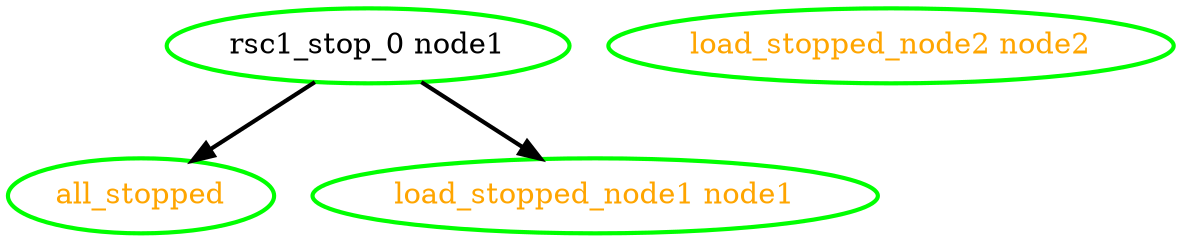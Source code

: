digraph "g" {
"all_stopped" [ style=bold color="green" fontcolor="orange" ]
"load_stopped_node1 node1" [ style=bold color="green" fontcolor="orange" ]
"load_stopped_node2 node2" [ style=bold color="green" fontcolor="orange" ]
"rsc1_stop_0 node1" -> "all_stopped" [ style = bold]
"rsc1_stop_0 node1" -> "load_stopped_node1 node1" [ style = bold]
"rsc1_stop_0 node1" [ style=bold color="green" fontcolor="black" ]
}
